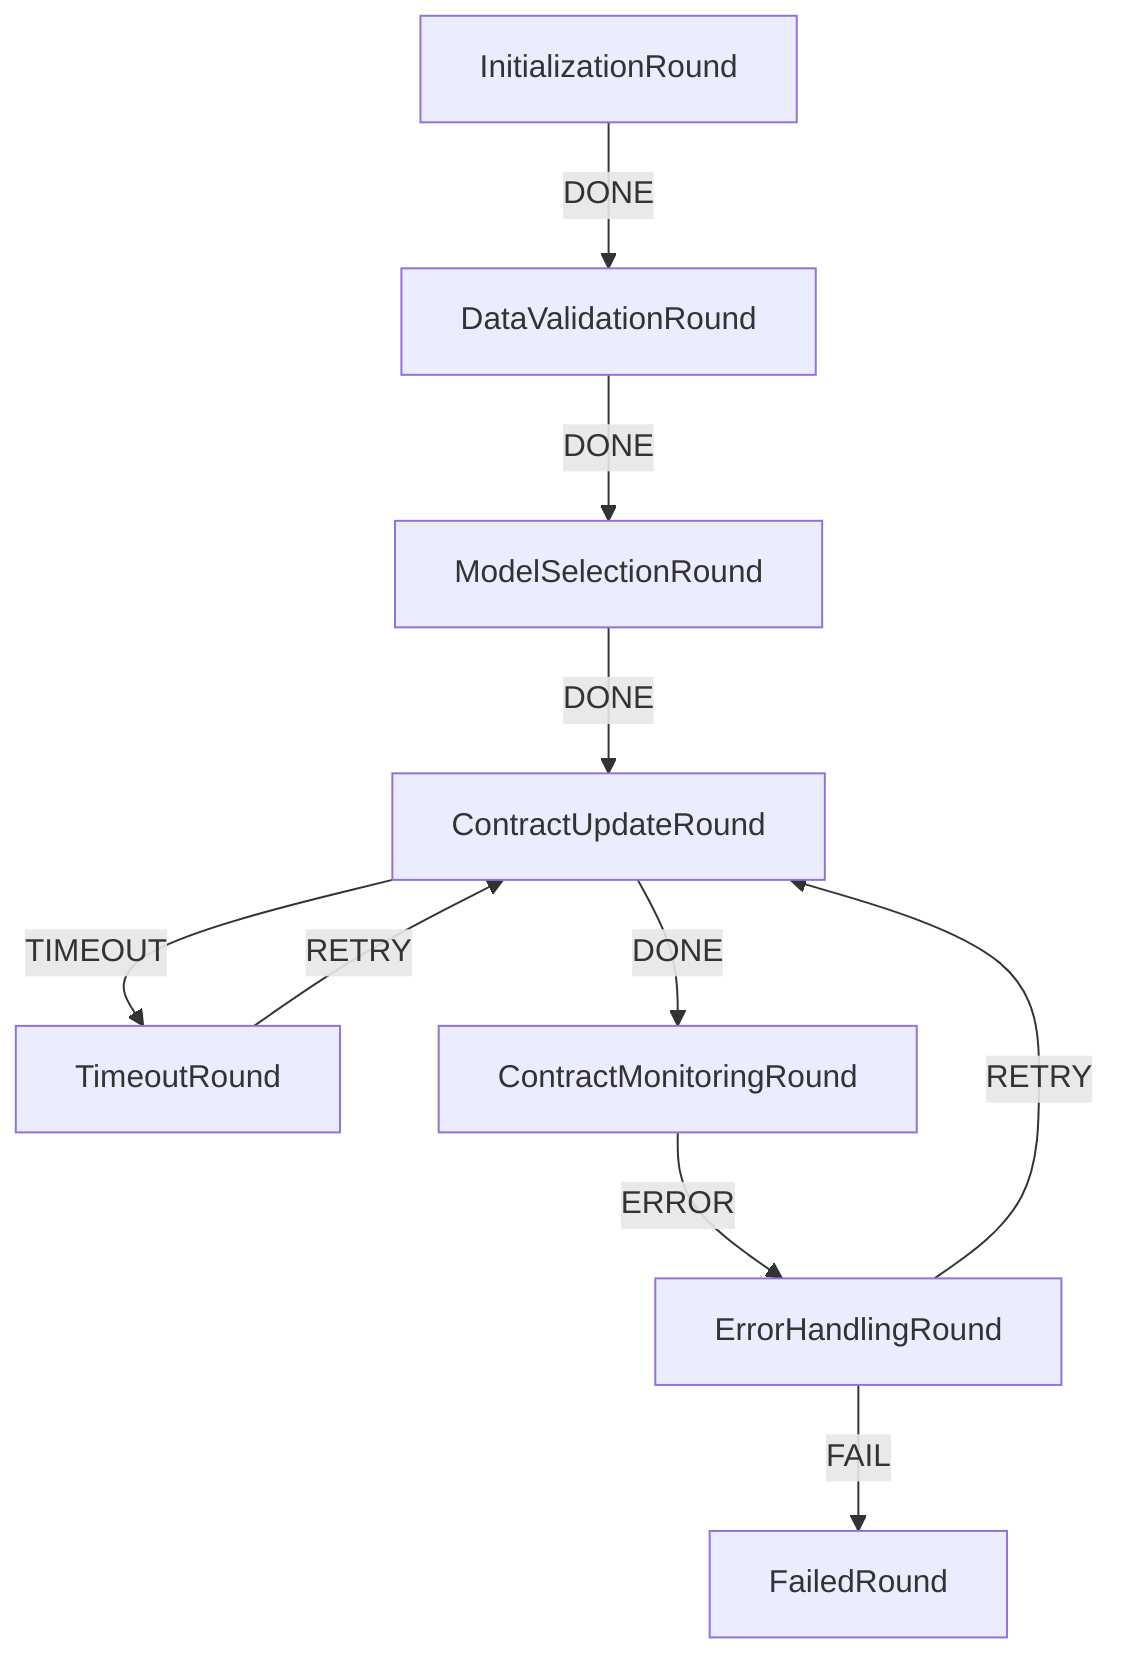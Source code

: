 graph TD
  InitializationRound
  DataValidationRound
  TimeoutRound
  ModelSelectionRound
  FailedRound
  InitializationRound
  ContractMonitoringRound
  ContractUpdateRound
  ErrorHandlingRound
  InitializationRound -->|DONE| DataValidationRound
  DataValidationRound -->|DONE| ModelSelectionRound
  ModelSelectionRound -->|DONE| ContractUpdateRound
  ContractUpdateRound -->|DONE| ContractMonitoringRound
  ContractMonitoringRound -->|ERROR| ErrorHandlingRound
  ErrorHandlingRound -->|RETRY| ContractUpdateRound
  ErrorHandlingRound -->|FAIL| FailedRound
  ContractUpdateRound -->|TIMEOUT| TimeoutRound
  TimeoutRound -->|RETRY| ContractUpdateRound